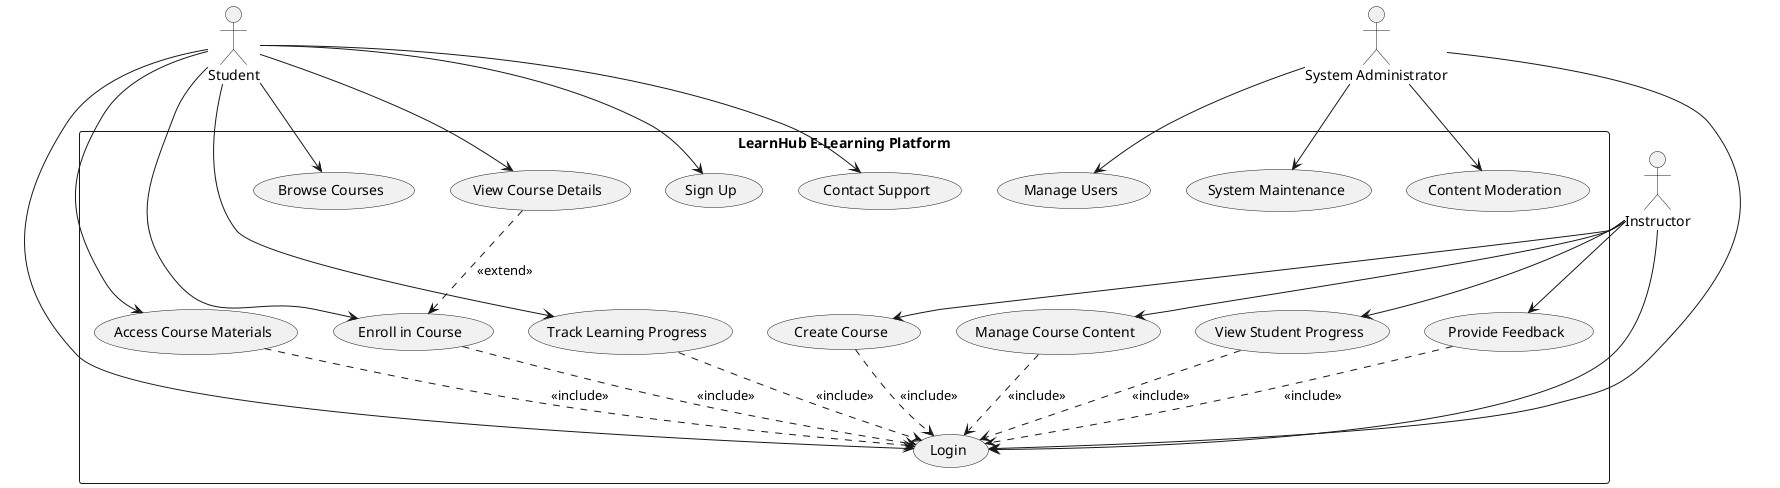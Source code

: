 @startuml LearnHub_Use_Case

' Define actors
actor Student
actor Instructor
actor "System Administrator" as Admin

' Define system boundary
rectangle "LearnHub E-Learning Platform" {
  ' Student use cases
  usecase "Browse Courses" as UC1
  usecase "View Course Details" as UC2
  usecase "Sign Up" as UC3
  usecase "Login" as UC4
  usecase "Enroll in Course" as UC5
  usecase "Access Course Materials" as UC6
  usecase "Track Learning Progress" as UC7
  usecase "Contact Support" as UC8
  
  ' Instructor use cases
  usecase "Create Course" as UC9
  usecase "Manage Course Content" as UC10
  usecase "View Student Progress" as UC11
  usecase "Provide Feedback" as UC12
  
  ' Admin use cases
  usecase "Manage Users" as UC13
  usecase "System Maintenance" as UC14
  usecase "Content Moderation" as UC15
}

' Relationships for Student
Student --> UC1
Student --> UC2
Student --> UC3
Student --> UC4
Student --> UC5
Student --> UC6
Student --> UC7
Student --> UC8

' Relationships for Instructor
Instructor --> UC4
Instructor --> UC9
Instructor --> UC10
Instructor --> UC11
Instructor --> UC12

' Relationships for Admin
Admin --> UC4
Admin --> UC13
Admin --> UC14
Admin --> UC15

' Include relationships
UC5 ..> UC4 : <<include>>
UC6 ..> UC4 : <<include>>
UC7 ..> UC4 : <<include>>
UC9 ..> UC4 : <<include>>
UC10 ..> UC4 : <<include>>
UC11 ..> UC4 : <<include>>
UC12 ..> UC4 : <<include>>

' Extend relationships
UC2 ..> UC5 : <<extend>>

@enduml

